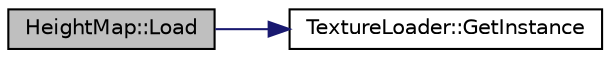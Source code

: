 digraph "HeightMap::Load"
{
  edge [fontname="Helvetica",fontsize="10",labelfontname="Helvetica",labelfontsize="10"];
  node [fontname="Helvetica",fontsize="10",shape=record];
  rankdir="LR";
  Node1 [label="HeightMap::Load",height=0.2,width=0.4,color="black", fillcolor="grey75", style="filled" fontcolor="black"];
  Node1 -> Node2 [color="midnightblue",fontsize="10",style="solid",fontname="Helvetica"];
  Node2 [label="TextureLoader::GetInstance",height=0.2,width=0.4,color="black", fillcolor="white", style="filled",URL="$class_texture_loader.html#ab472253d24f84a5303b8687ca07a3304",tooltip="Gets the instance. "];
}
